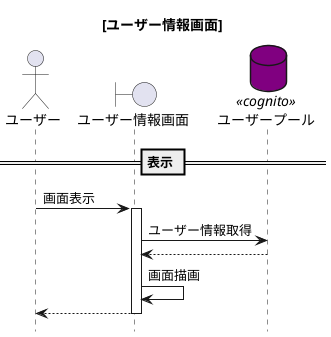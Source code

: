@startuml{ユーザー情報画面.png}
title [ユーザー情報画面]
hide footbox

actor ユーザー as user
boundary ユーザー情報画面 as view
database ユーザープール as user_pools <<cognito>> #purple

== 表示 ==
user -> view :画面表示
activate view
    view -> user_pools :ユーザー情報取得
    user_pools --> view
    view -> view :画面描画
    view --> user
deactivate view

@enduml
